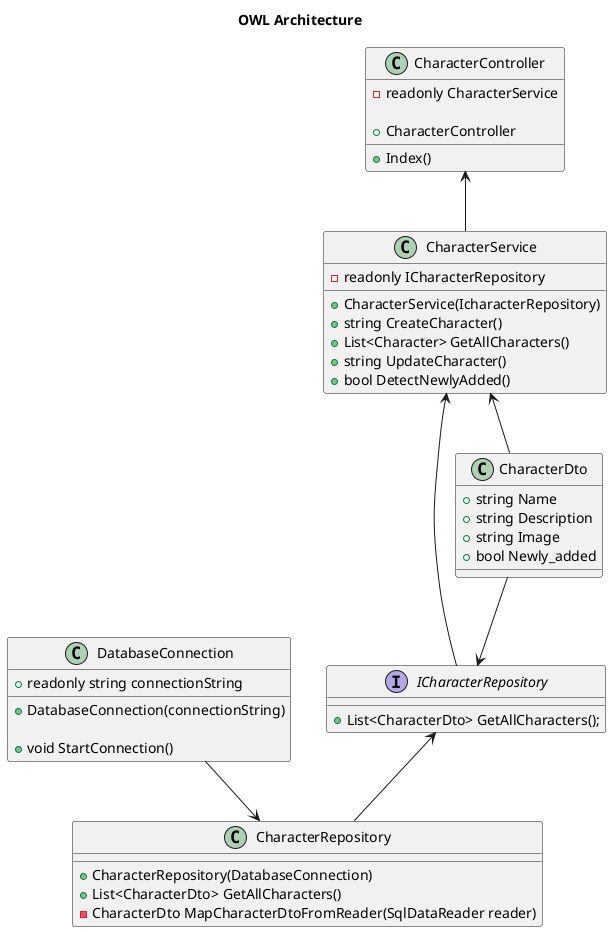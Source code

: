 @startuml OWL

title OWL Architecture

class DatabaseConnection {
    + readonly string connectionString
    + DatabaseConnection(connectionString)

    + void StartConnection()
}

' class GamemodeDto {
'     + string Name
'     + string Description
'     + int Amount_players
' }

' class GamemodeService {
'     + GamemodeService()
'     + void Gamemode()
'     + string CreateGamemode()
'     + string GetGamemodes()
'     + string AddToGamemode()
' }

Class CharacterController {
    - readonly CharacterService

    + CharacterController
    + Index()
}

Interface ICharacterRepository {
    +  List<CharacterDto> GetAllCharacters();
}

Class CharacterRepository {
    +  CharacterRepository(DatabaseConnection)
    +  List<CharacterDto> GetAllCharacters()
    -  CharacterDto MapCharacterDtoFromReader(SqlDataReader reader)
}


class CharacterDto {
    + string Name
    + string Description
    + string Image
    + bool Newly_added
}

class CharacterService {
    - readonly ICharacterRepository

    + CharacterService(IcharacterRepository)
    + string CreateCharacter()
    + List<Character> GetAllCharacters()
    + string UpdateCharacter()
    + bool DetectNewlyAdded()
}

' class FightstyleDto {
'     + string Name
'     + int Power
'     + int Speed
' }

' class FightstyleService {

'     + FightstyleService()
'     + string GetStyles()
'     + string CreateStyle()
'     + string UpdateStyle()
'     + string AddStyleToChar()
' }

' class MoveDto {
'     + string Name
'     + string Description
'     + string Image
'     + string Motion
' }

' class MoveService {

'     + MoveService()
'     + string GetMoves()
'     + string CreateMove()
'     + string UpdateMove()
'     + string AddMoveToChar()
' }

' class NewsDto {
'     + string Title
'     + string Description
'     + string Image
' }

' class NewsService {

'     + NewsService()
'     + string GetArticles()
'     + string CreateArticle()
' }

' class CategoryDto {
'     + string Name
' }

' class CategoryService {
'     + CategoryService()
'     + string GetCategories()
' }

DatabaseConnection --> CharacterRepository

CharacterController <-- CharacterService
CharacterService <-- CharacterDto
CharacterService <-- ICharacterRepository
CharacterDto --> ICharacterRepository
ICharacterRepository <-- CharacterRepository

' NewsService <-- NewsDto
' CategoryService <-- CategoryDto
' FightstyleService <-- FightstyleDto
' MoveService <-- MoveDto
' GamemodeService <-- GamemodeDto

@enduml